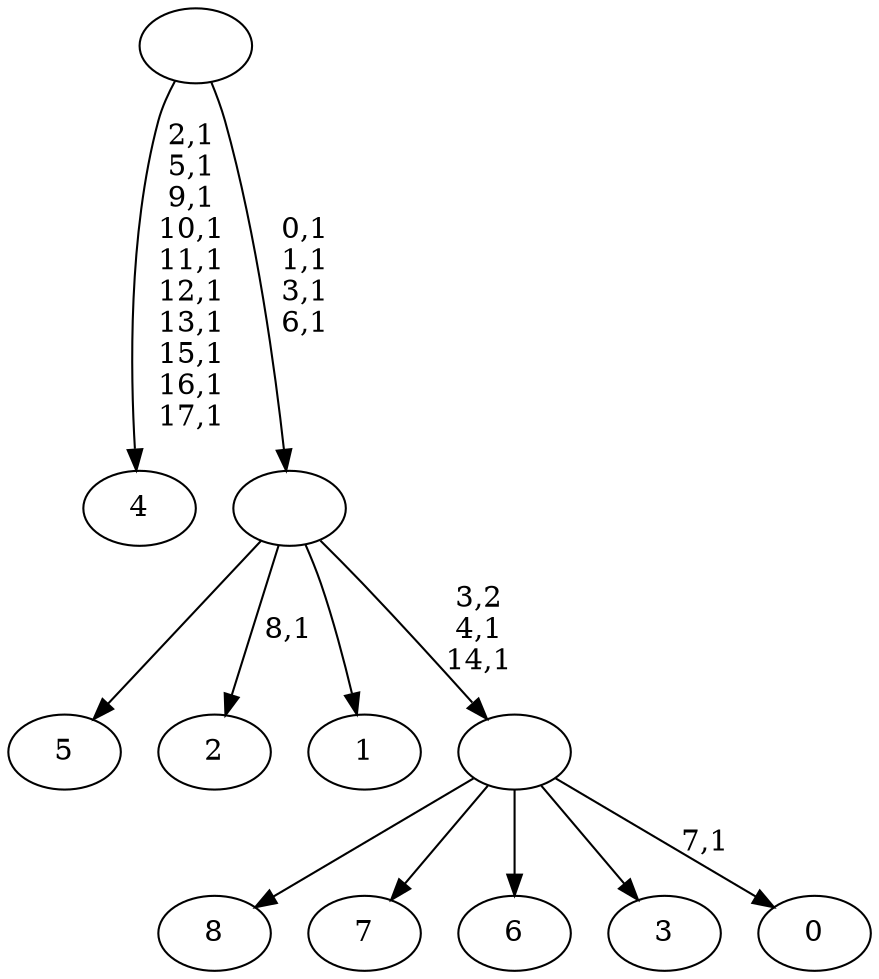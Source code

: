 digraph T {
	27 [label="8"]
	26 [label="7"]
	25 [label="6"]
	24 [label="5"]
	23 [label="4"]
	12 [label="3"]
	11 [label="2"]
	9 [label="1"]
	8 [label="0"]
	6 [label=""]
	4 [label=""]
	0 [label=""]
	6 -> 8 [label="7,1"]
	6 -> 27 [label=""]
	6 -> 26 [label=""]
	6 -> 25 [label=""]
	6 -> 12 [label=""]
	4 -> 6 [label="3,2\n4,1\n14,1"]
	4 -> 11 [label="8,1"]
	4 -> 24 [label=""]
	4 -> 9 [label=""]
	0 -> 4 [label="0,1\n1,1\n3,1\n6,1"]
	0 -> 23 [label="2,1\n5,1\n9,1\n10,1\n11,1\n12,1\n13,1\n15,1\n16,1\n17,1"]
}
